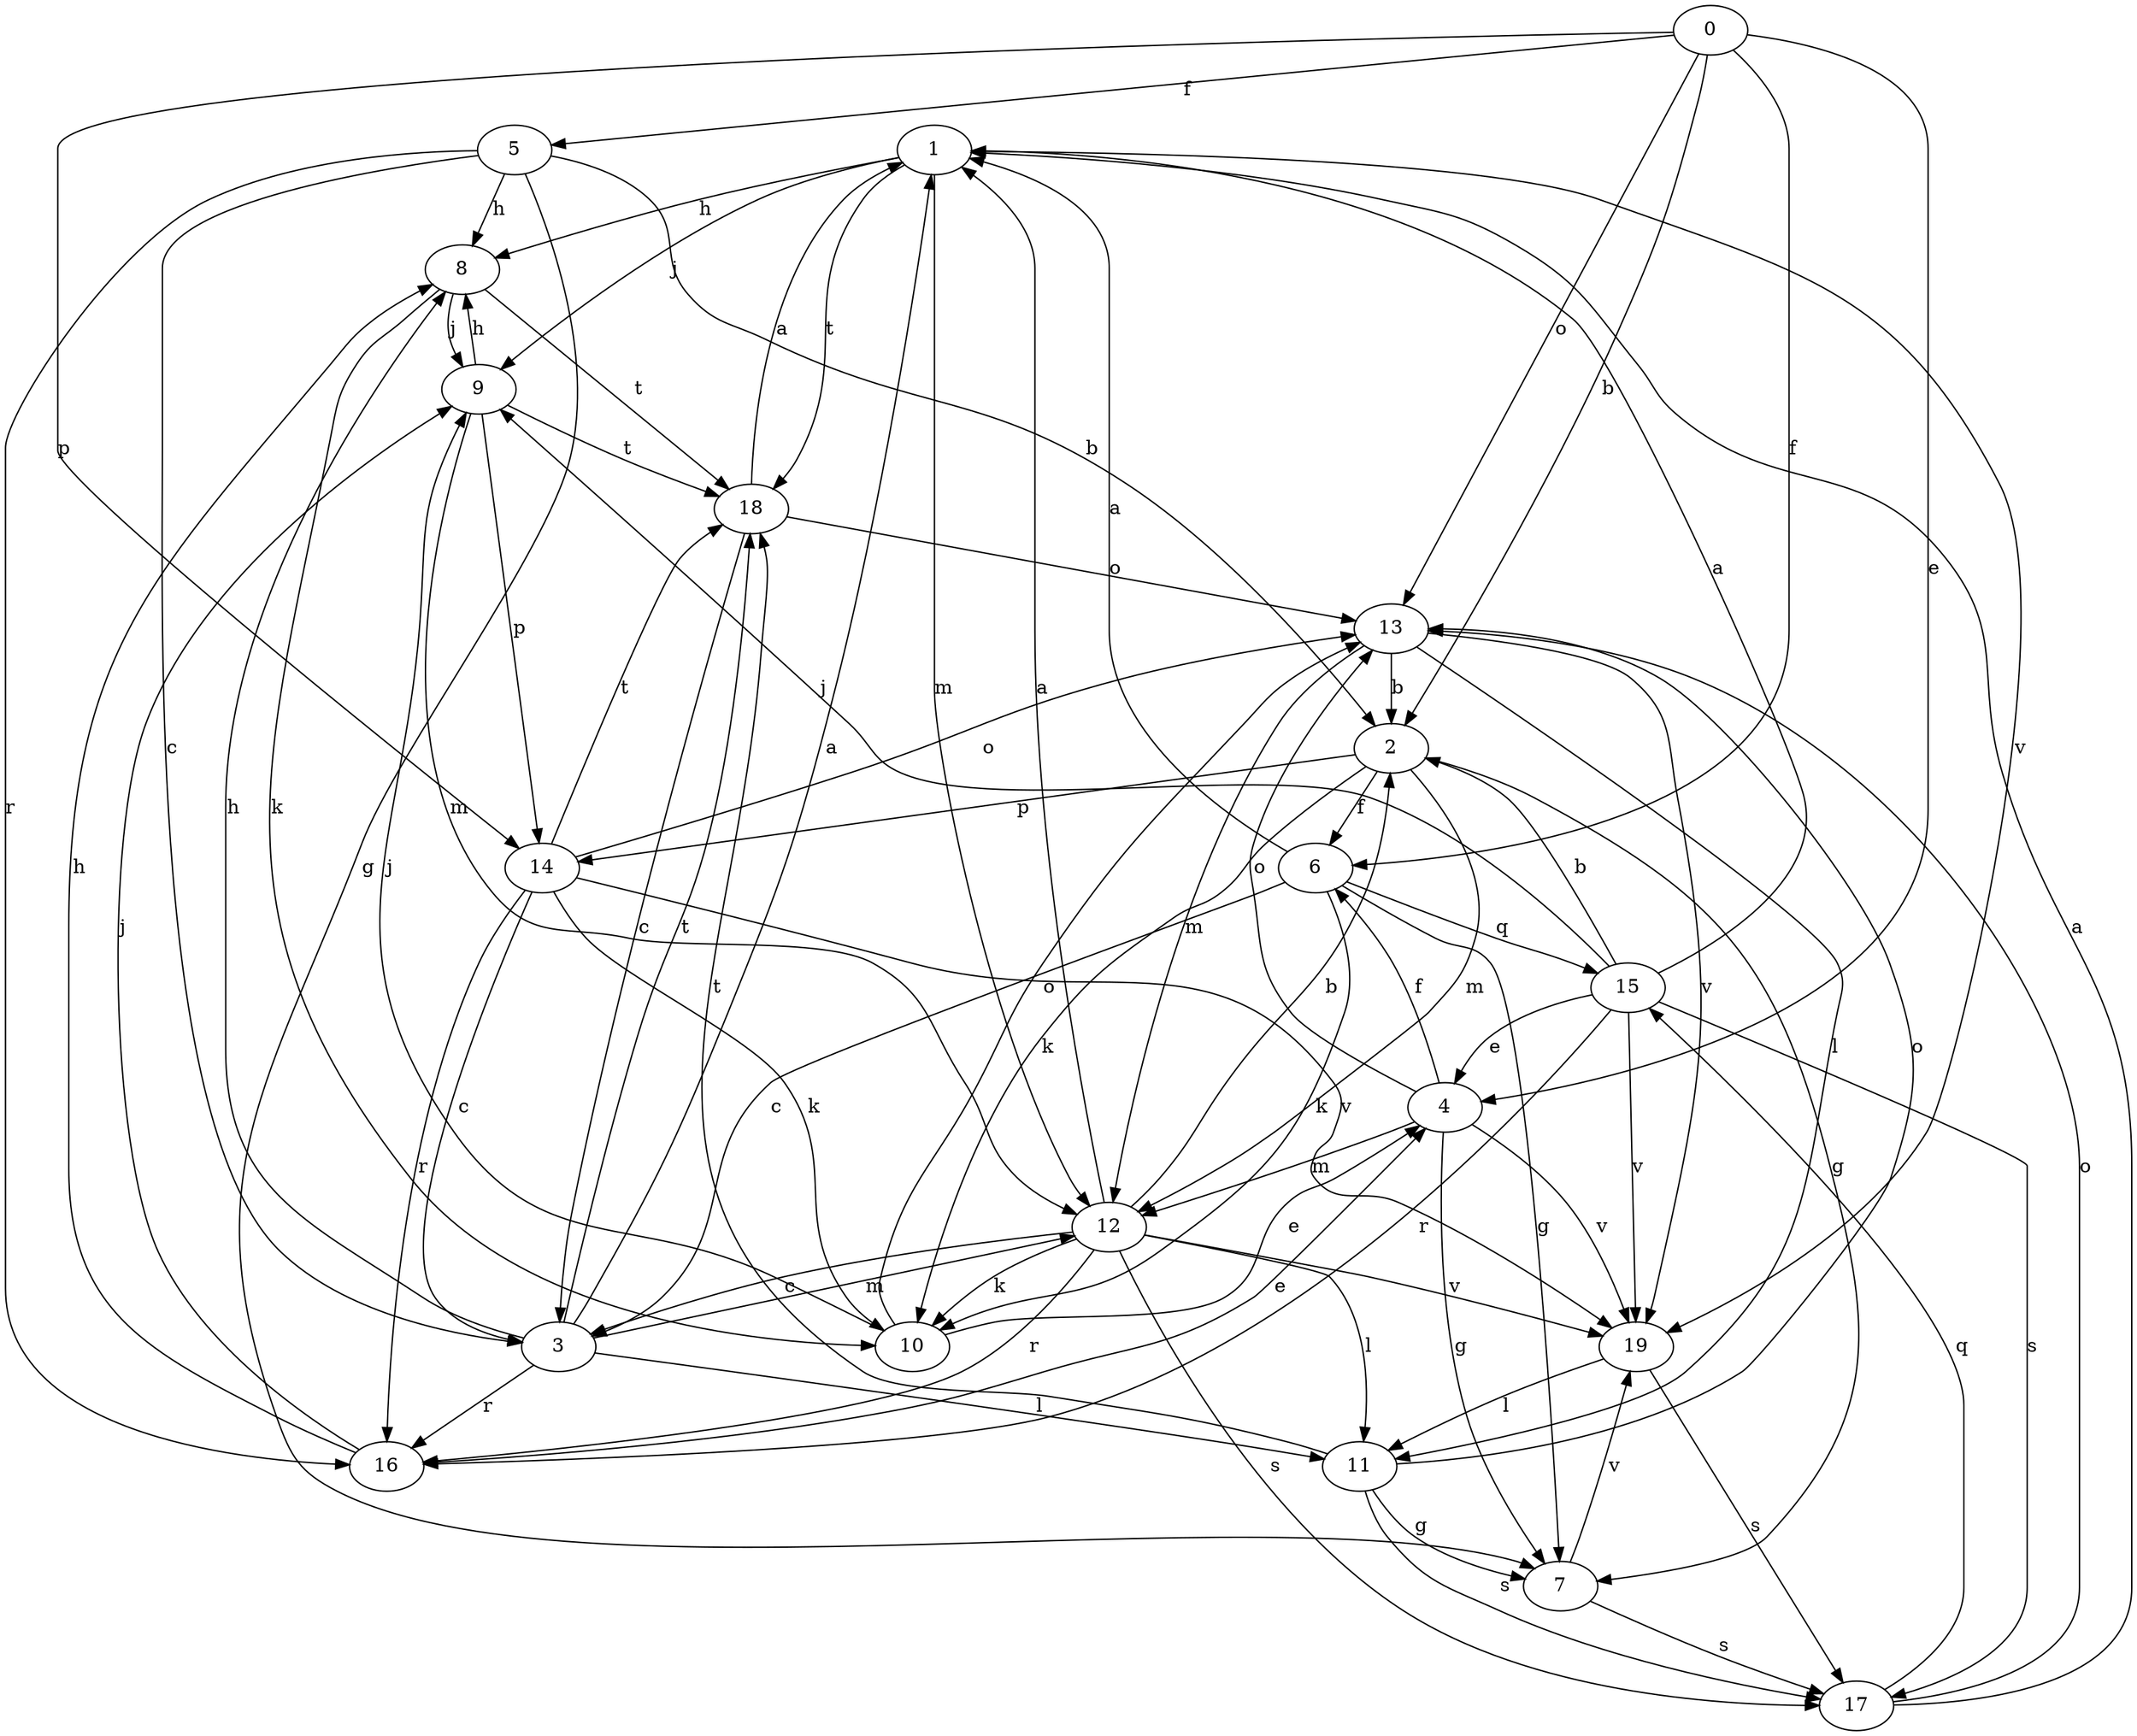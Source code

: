 strict digraph  {
1;
2;
3;
4;
5;
6;
7;
8;
0;
9;
10;
11;
12;
13;
14;
15;
16;
17;
18;
19;
1 -> 8  [label=h];
1 -> 9  [label=j];
1 -> 12  [label=m];
1 -> 18  [label=t];
1 -> 19  [label=v];
2 -> 6  [label=f];
2 -> 7  [label=g];
2 -> 10  [label=k];
2 -> 12  [label=m];
2 -> 14  [label=p];
3 -> 1  [label=a];
3 -> 8  [label=h];
3 -> 11  [label=l];
3 -> 12  [label=m];
3 -> 16  [label=r];
3 -> 18  [label=t];
4 -> 6  [label=f];
4 -> 7  [label=g];
4 -> 12  [label=m];
4 -> 13  [label=o];
4 -> 19  [label=v];
5 -> 2  [label=b];
5 -> 3  [label=c];
5 -> 7  [label=g];
5 -> 8  [label=h];
5 -> 16  [label=r];
6 -> 1  [label=a];
6 -> 3  [label=c];
6 -> 7  [label=g];
6 -> 10  [label=k];
6 -> 15  [label=q];
7 -> 17  [label=s];
7 -> 19  [label=v];
8 -> 9  [label=j];
8 -> 10  [label=k];
8 -> 18  [label=t];
0 -> 2  [label=b];
0 -> 4  [label=e];
0 -> 5  [label=f];
0 -> 6  [label=f];
0 -> 13  [label=o];
0 -> 14  [label=p];
9 -> 8  [label=h];
9 -> 12  [label=m];
9 -> 14  [label=p];
9 -> 18  [label=t];
10 -> 4  [label=e];
10 -> 9  [label=j];
10 -> 13  [label=o];
11 -> 7  [label=g];
11 -> 13  [label=o];
11 -> 17  [label=s];
11 -> 18  [label=t];
12 -> 1  [label=a];
12 -> 2  [label=b];
12 -> 3  [label=c];
12 -> 10  [label=k];
12 -> 11  [label=l];
12 -> 16  [label=r];
12 -> 17  [label=s];
12 -> 19  [label=v];
13 -> 2  [label=b];
13 -> 11  [label=l];
13 -> 12  [label=m];
13 -> 19  [label=v];
14 -> 3  [label=c];
14 -> 10  [label=k];
14 -> 13  [label=o];
14 -> 16  [label=r];
14 -> 18  [label=t];
14 -> 19  [label=v];
15 -> 1  [label=a];
15 -> 2  [label=b];
15 -> 4  [label=e];
15 -> 9  [label=j];
15 -> 16  [label=r];
15 -> 17  [label=s];
15 -> 19  [label=v];
16 -> 4  [label=e];
16 -> 8  [label=h];
16 -> 9  [label=j];
17 -> 1  [label=a];
17 -> 13  [label=o];
17 -> 15  [label=q];
18 -> 1  [label=a];
18 -> 3  [label=c];
18 -> 13  [label=o];
19 -> 11  [label=l];
19 -> 17  [label=s];
}

